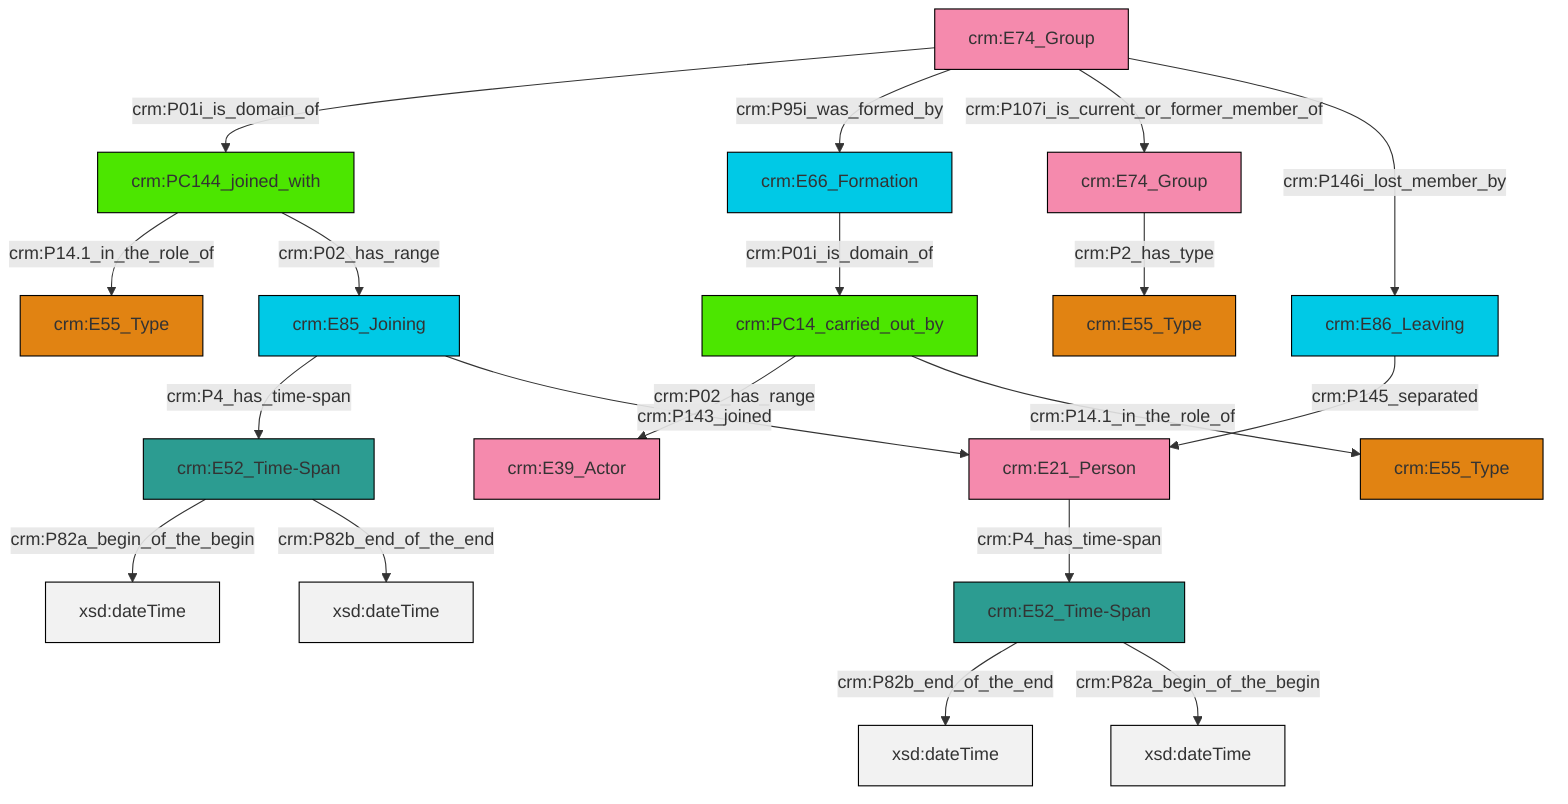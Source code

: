 graph TD
classDef Literal fill:#f2f2f2,stroke:#000000;
classDef CRM_Entity fill:#FFFFFF,stroke:#000000;
classDef Temporal_Entity fill:#00C9E6, stroke:#000000;
classDef Type fill:#E18312, stroke:#000000;
classDef Time-Span fill:#2C9C91, stroke:#000000;
classDef Appellation fill:#FFEB7F, stroke:#000000;
classDef Place fill:#008836, stroke:#000000;
classDef Persistent_Item fill:#B266B2, stroke:#000000;
classDef Conceptual_Object fill:#FFD700, stroke:#000000;
classDef Physical_Thing fill:#D2B48C, stroke:#000000;
classDef Actor fill:#f58aad, stroke:#000000;
classDef PC_Classes fill:#4ce600, stroke:#000000;
classDef Multi fill:#cccccc,stroke:#000000;

0["crm:PC144_joined_with"]:::PC_Classes -->|crm:P14.1_in_the_role_of| 1["crm:E55_Type"]:::Type
2["crm:E86_Leaving"]:::Temporal_Entity -->|crm:P145_separated| 3["crm:E21_Person"]:::Actor
6["crm:PC14_carried_out_by"]:::PC_Classes -->|crm:P02_has_range| 7["crm:E39_Actor"]:::Actor
8["crm:E52_Time-Span"]:::Time-Span -->|crm:P82a_begin_of_the_begin| 9[xsd:dateTime]:::Literal
11["crm:E85_Joining"]:::Temporal_Entity -->|crm:P4_has_time-span| 8["crm:E52_Time-Span"]:::Time-Span
3["crm:E21_Person"]:::Actor -->|crm:P4_has_time-span| 15["crm:E52_Time-Span"]:::Time-Span
16["crm:E74_Group"]:::Actor -->|crm:P01i_is_domain_of| 0["crm:PC144_joined_with"]:::PC_Classes
0["crm:PC144_joined_with"]:::PC_Classes -->|crm:P02_has_range| 11["crm:E85_Joining"]:::Temporal_Entity
16["crm:E74_Group"]:::Actor -->|crm:P95i_was_formed_by| 17["crm:E66_Formation"]:::Temporal_Entity
18["crm:E74_Group"]:::Actor -->|crm:P2_has_type| 4["crm:E55_Type"]:::Type
8["crm:E52_Time-Span"]:::Time-Span -->|crm:P82b_end_of_the_end| 20[xsd:dateTime]:::Literal
11["crm:E85_Joining"]:::Temporal_Entity -->|crm:P143_joined| 3["crm:E21_Person"]:::Actor
15["crm:E52_Time-Span"]:::Time-Span -->|crm:P82b_end_of_the_end| 27[xsd:dateTime]:::Literal
17["crm:E66_Formation"]:::Temporal_Entity -->|crm:P01i_is_domain_of| 6["crm:PC14_carried_out_by"]:::PC_Classes
16["crm:E74_Group"]:::Actor -->|crm:P107i_is_current_or_former_member_of| 18["crm:E74_Group"]:::Actor
16["crm:E74_Group"]:::Actor -->|crm:P146i_lost_member_by| 2["crm:E86_Leaving"]:::Temporal_Entity
15["crm:E52_Time-Span"]:::Time-Span -->|crm:P82a_begin_of_the_begin| 32[xsd:dateTime]:::Literal
6["crm:PC14_carried_out_by"]:::PC_Classes -->|crm:P14.1_in_the_role_of| 13["crm:E55_Type"]:::Type